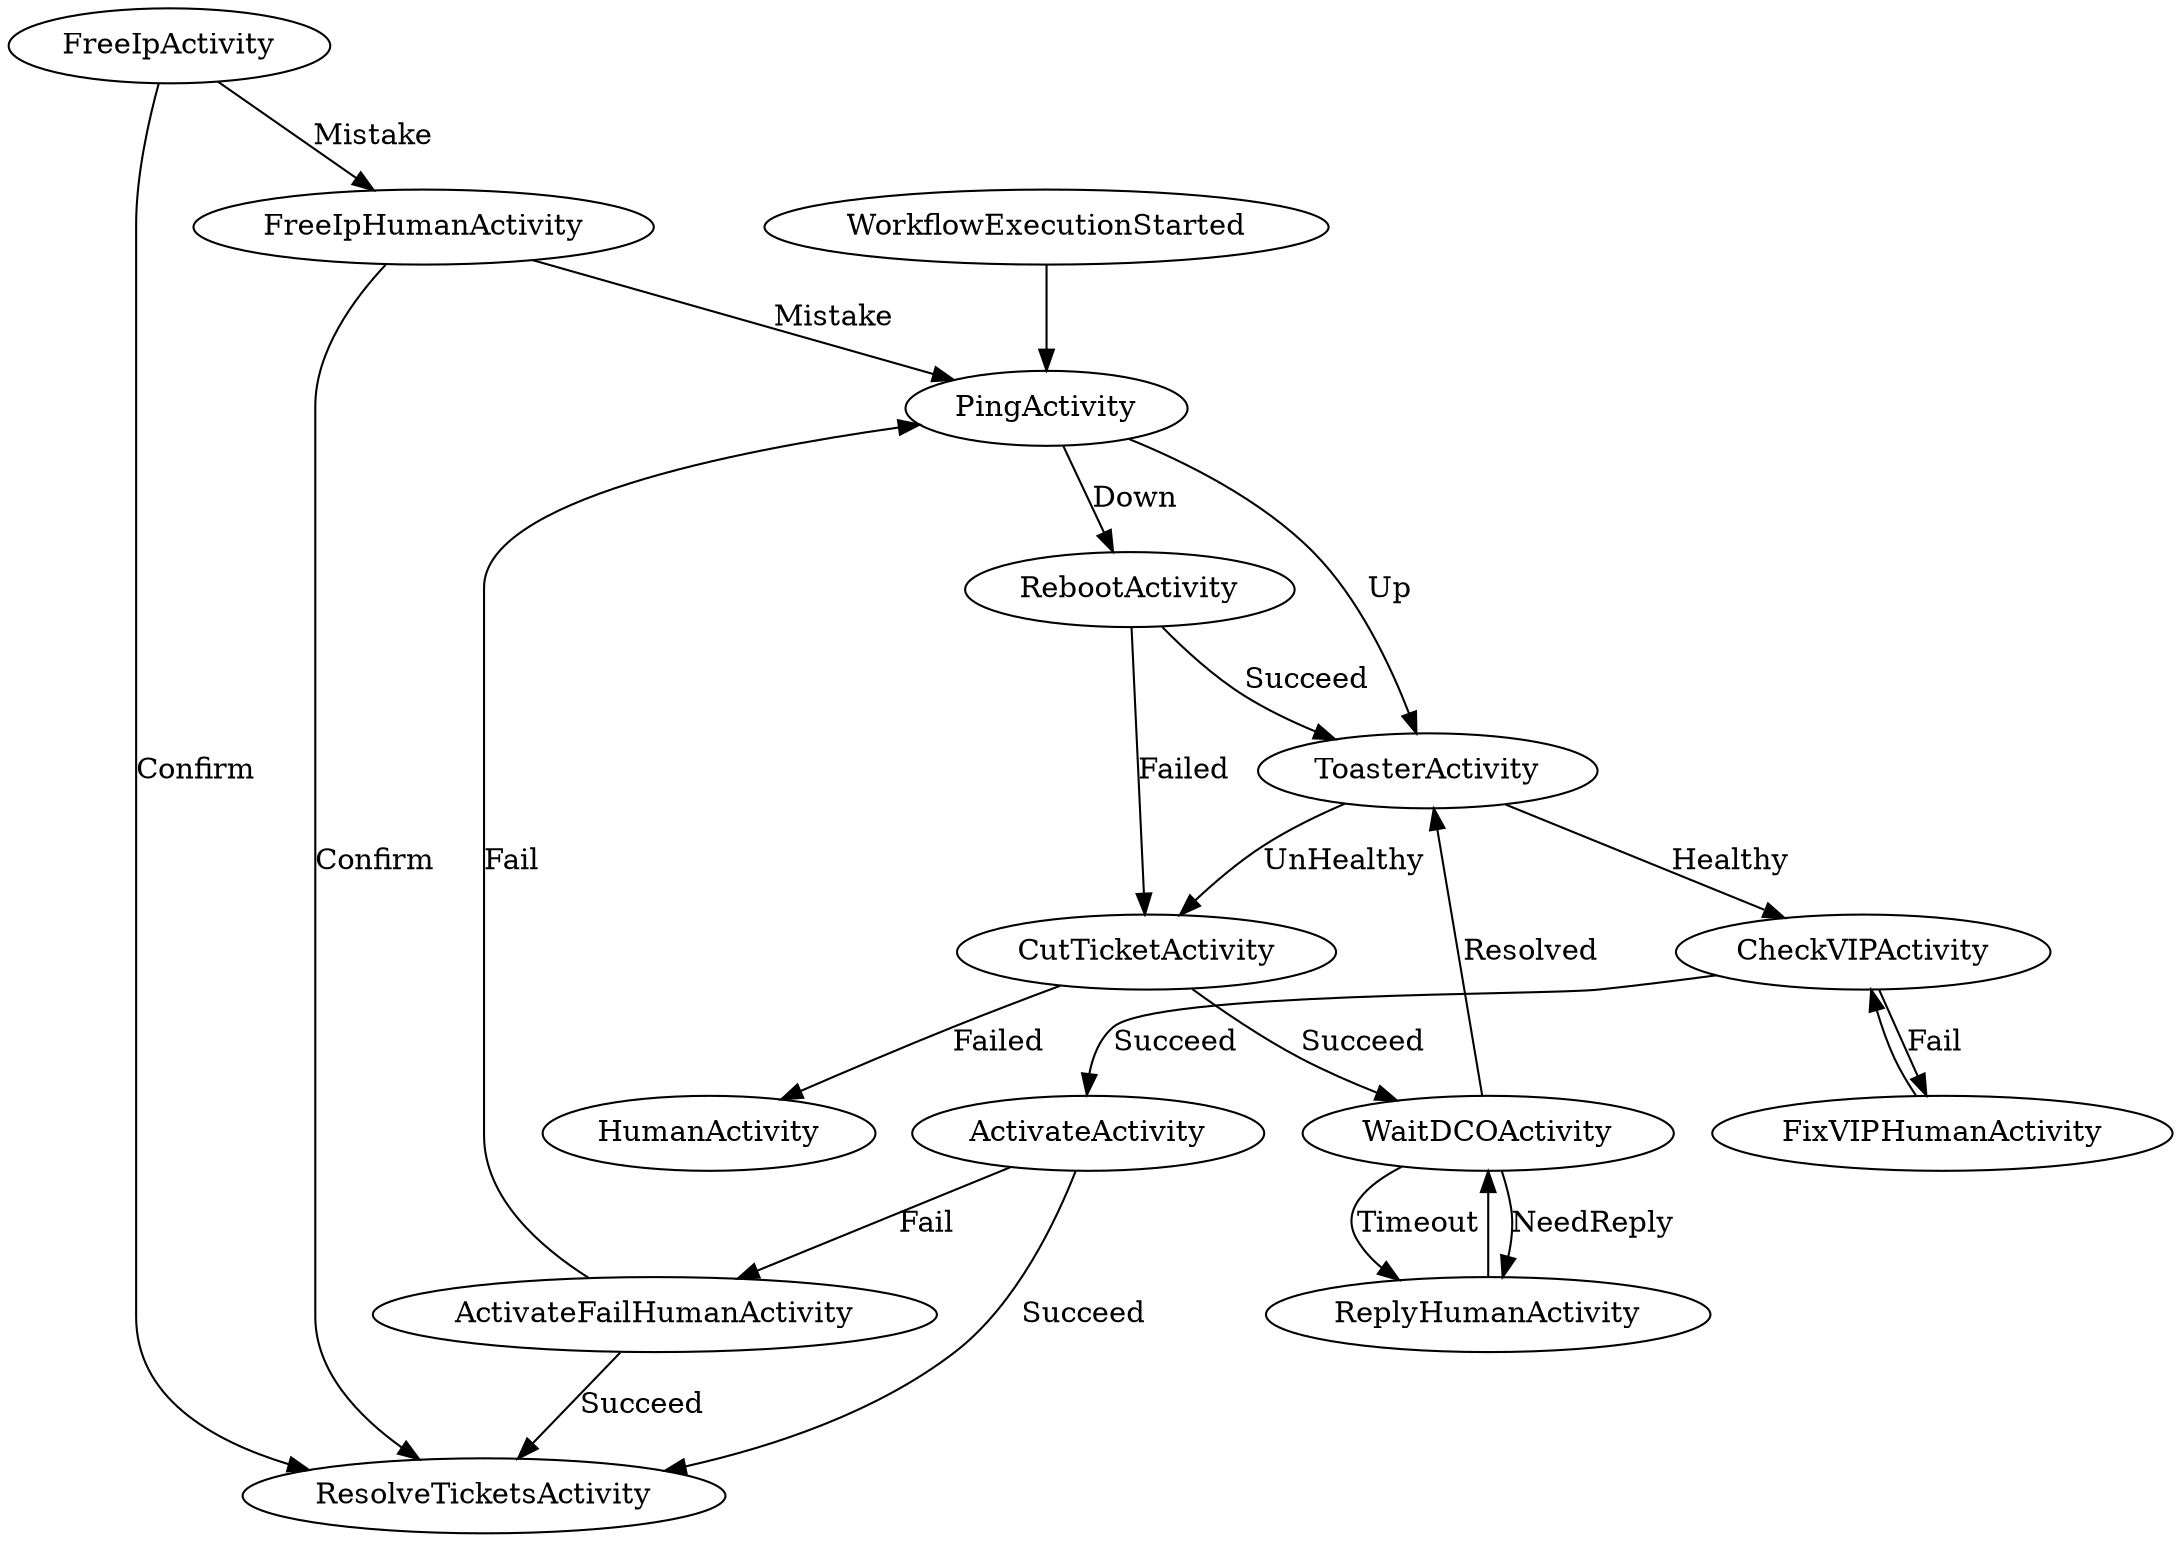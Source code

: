digraph G{
    FreeIpActivity->FreeIpHumanActivity[label="Mistake"];
    FreeIpActivity->ResolveTicketsActivity[label="Confirm"];
    CheckVIPActivity->FixVIPHumanActivity[label="Fail"];
    CheckVIPActivity->ActivateActivity[label="Succeed"];
    ActivateFailHumanActivity->PingActivity[label="Fail"];
    ActivateFailHumanActivity->ResolveTicketsActivity[label="Succeed"];
    WorkflowExecutionStarted->PingActivity[label=""];
    ActivateActivity->ActivateFailHumanActivity[label="Fail"];
    ActivateActivity->ResolveTicketsActivity[label="Succeed"];
    FixVIPHumanActivity->CheckVIPActivity[label=""];
    PingActivity->RebootActivity[label="Down"];
    PingActivity->ToasterActivity[label="Up"];
    ReplyHumanActivity->WaitDCOActivity[label=""];
    FreeIpHumanActivity->PingActivity[label="Mistake"];
    FreeIpHumanActivity->ResolveTicketsActivity[label="Confirm"];
    RebootActivity->CutTicketActivity[label="Failed"];
    RebootActivity->ToasterActivity[label="Succeed"];
    CutTicketActivity->HumanActivity[label="Failed"];
    CutTicketActivity->WaitDCOActivity[label="Succeed"];
    ToasterActivity->CheckVIPActivity[label="Healthy"];
    ToasterActivity->CutTicketActivity[label="UnHealthy"];
    WaitDCOActivity->ToasterActivity[label="Resolved"];
    WaitDCOActivity->ReplyHumanActivity[label="NeedReply"];
    WaitDCOActivity->ReplyHumanActivity[label="Timeout"];
}
